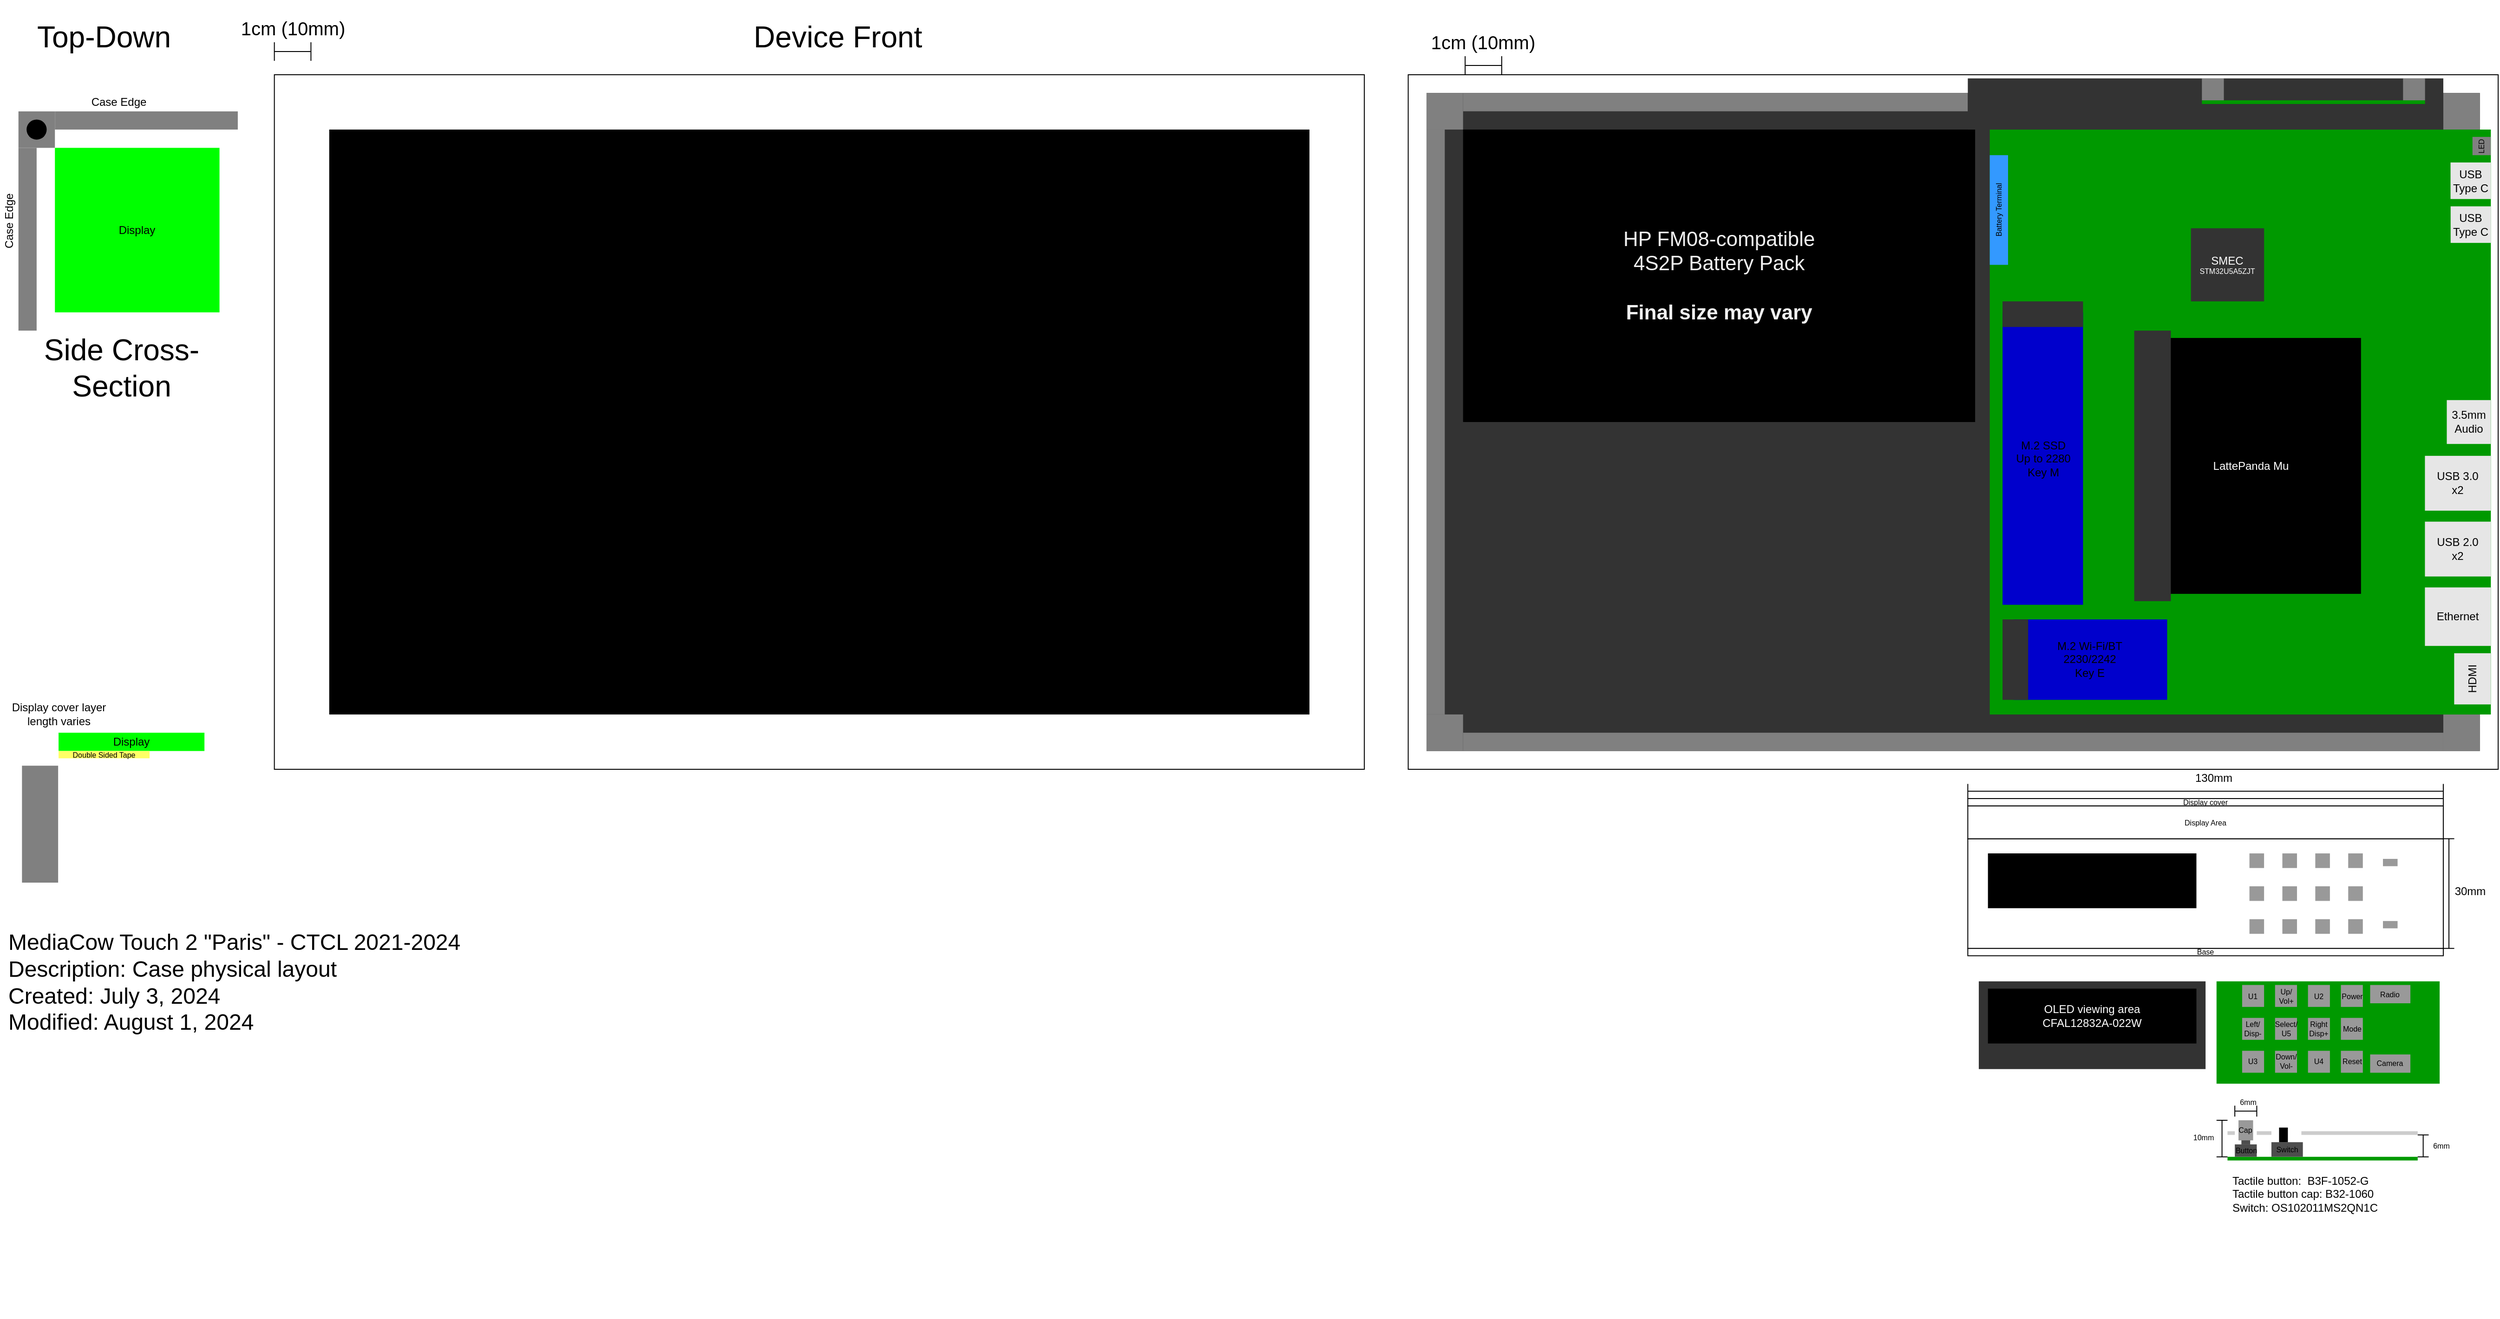 <mxfile version="24.7.5">
  <diagram id="sjDEf0ka3ngV4-eLp2Dp" name="Page-1">
    <mxGraphModel dx="1687" dy="991" grid="1" gridSize="3.937" guides="0" tooltips="1" connect="1" arrows="1" fold="1" page="1" pageScale="1" pageWidth="3300" pageHeight="2339" math="0" shadow="0">
      <root>
        <mxCell id="0" />
        <mxCell id="1" parent="0" />
        <mxCell id="CuJ1Jpse0kdDSebia7Pg-51" value="" style="rounded=0;whiteSpace=wrap;html=1;movable=1;resizable=1;rotatable=1;deletable=1;editable=1;locked=0;connectable=1;strokeColor=none;fillColor=#CCCCCC;" parent="1" vertex="1">
          <mxGeometry x="2488.19" y="1295.27" width="15.74" height="3.94" as="geometry" />
        </mxCell>
        <mxCell id="Ktaa94lfEQGM7eoMUssp-1" value="" style="rounded=0;whiteSpace=wrap;html=1;strokeColor=default;fillColor=#FFFFFF;movable=0;resizable=0;rotatable=0;deletable=0;editable=0;locked=1;connectable=0;" parent="1" vertex="1">
          <mxGeometry x="1574.8" y="157.487" width="1173.226" height="748.03" as="geometry" />
        </mxCell>
        <mxCell id="5Y6CiFaYAmU3wzSWvNBA-23" value="" style="rounded=0;whiteSpace=wrap;html=1;strokeColor=none;fillColor=#333333;movable=0;resizable=0;rotatable=0;deletable=0;editable=0;locked=1;connectable=0;" parent="1" vertex="1">
          <mxGeometry x="1594.48" y="177.16" width="1133.86" height="708.64" as="geometry" />
        </mxCell>
        <mxCell id="ZqZUOxo1uFlssc3ZESOp-2" value="Top-Down" style="text;html=1;align=center;verticalAlign=middle;whiteSpace=wrap;rounded=0;fontSize=32;" parent="1" vertex="1">
          <mxGeometry x="65.58" y="77.47" width="210" height="80" as="geometry" />
        </mxCell>
        <mxCell id="ZqZUOxo1uFlssc3ZESOp-4" value="" style="shape=crossbar;whiteSpace=wrap;html=1;rounded=1;" parent="1" vertex="1">
          <mxGeometry x="354.33" y="122.48" width="39.37" height="20" as="geometry" />
        </mxCell>
        <mxCell id="ZqZUOxo1uFlssc3ZESOp-5" value="&lt;div style=&quot;font-size: 20px;&quot;&gt;1cm (10mm)&lt;/div&gt;" style="text;html=1;align=center;verticalAlign=middle;whiteSpace=wrap;rounded=0;fontSize=20;" parent="1" vertex="1">
          <mxGeometry x="316.68" y="92.48" width="114.68" height="30" as="geometry" />
        </mxCell>
        <mxCell id="ZqZUOxo1uFlssc3ZESOp-8" value="" style="rounded=0;whiteSpace=wrap;html=1;strokeColor=none;fillColor=#808080;" parent="1" vertex="1">
          <mxGeometry x="78.74" y="196.85" width="39.37" height="39.37" as="geometry" />
        </mxCell>
        <mxCell id="ZqZUOxo1uFlssc3ZESOp-9" value="" style="rounded=0;whiteSpace=wrap;html=1;strokeColor=none;fillColor=#808080;" parent="1" vertex="1">
          <mxGeometry x="118.11" y="196.85" width="196.85" height="19.69" as="geometry" />
        </mxCell>
        <mxCell id="ZqZUOxo1uFlssc3ZESOp-10" value="" style="ellipse;whiteSpace=wrap;html=1;fillColor=#000000;strokeColor=none;" parent="1" vertex="1">
          <mxGeometry x="87.6" y="205.71" width="21.653" height="21.653" as="geometry" />
        </mxCell>
        <mxCell id="ZqZUOxo1uFlssc3ZESOp-11" value="" style="rounded=0;whiteSpace=wrap;html=1;strokeColor=none;fillColor=#808080;" parent="1" vertex="1">
          <mxGeometry x="78.74" y="236.22" width="19.69" height="196.84" as="geometry" />
        </mxCell>
        <mxCell id="ZqZUOxo1uFlssc3ZESOp-16" value="Case Edge" style="rounded=0;whiteSpace=wrap;html=1;fillColor=#FFFFFF;strokeColor=none;fontColor=#000000;" parent="1" vertex="1">
          <mxGeometry x="59.05" y="177.17" width="255.9" height="19.69" as="geometry" />
        </mxCell>
        <mxCell id="ZqZUOxo1uFlssc3ZESOp-17" value="Case Edge" style="rounded=0;whiteSpace=wrap;html=1;fillColor=#FFFFFF;strokeColor=none;horizontal=0;fontColor=#000000;" parent="1" vertex="1">
          <mxGeometry x="59.05" y="196.85" width="19.7" height="236.22" as="geometry" />
        </mxCell>
        <mxCell id="ZqZUOxo1uFlssc3ZESOp-18" value="Display" style="rounded=0;whiteSpace=wrap;html=1;fillColor=#00FF00;strokeColor=none;fontColor=#000000;" parent="1" vertex="1">
          <mxGeometry x="118.11" y="236.22" width="177.16" height="177.17" as="geometry" />
        </mxCell>
        <mxCell id="ZqZUOxo1uFlssc3ZESOp-22" value="Side Cross-Section" style="text;html=1;align=center;verticalAlign=middle;whiteSpace=wrap;rounded=0;fontSize=32;" parent="1" vertex="1">
          <mxGeometry x="85.27" y="433.07" width="210" height="80" as="geometry" />
        </mxCell>
        <mxCell id="ZqZUOxo1uFlssc3ZESOp-36" value="" style="rounded=0;whiteSpace=wrap;html=1;strokeColor=none;fillColor=#FFFFFF;" parent="1" vertex="1">
          <mxGeometry x="62.98" y="866.14" width="19.69" height="161.42" as="geometry" />
        </mxCell>
        <mxCell id="ZqZUOxo1uFlssc3ZESOp-41" value="Display cover layer&lt;br&gt;l&lt;span style=&quot;background-color: initial;&quot;&gt;ength varies&lt;/span&gt;" style="text;html=1;align=center;verticalAlign=middle;whiteSpace=wrap;rounded=0;" parent="1" vertex="1">
          <mxGeometry x="63.0" y="830.71" width="119.05" height="30" as="geometry" />
        </mxCell>
        <mxCell id="ZqZUOxo1uFlssc3ZESOp-57" value="" style="rounded=0;whiteSpace=wrap;html=1;strokeColor=default;fillColor=#FFFFFF;" parent="1" vertex="1">
          <mxGeometry x="354.33" y="157.47" width="1173.226" height="748.03" as="geometry" />
        </mxCell>
        <mxCell id="ZqZUOxo1uFlssc3ZESOp-59" value="" style="rounded=0;whiteSpace=wrap;html=1;fillColor=#000000;strokeColor=none;" parent="1" vertex="1">
          <mxGeometry x="413.385" y="216.535" width="1055.116" height="629.92" as="geometry" />
        </mxCell>
        <mxCell id="ZqZUOxo1uFlssc3ZESOp-60" value="Device Front" style="text;html=1;align=center;verticalAlign=middle;whiteSpace=wrap;rounded=0;fontSize=32;" parent="1" vertex="1">
          <mxGeometry x="855.625" y="77.475" width="210" height="80" as="geometry" />
        </mxCell>
        <mxCell id="ZqZUOxo1uFlssc3ZESOp-61" value="" style="rounded=0;whiteSpace=wrap;html=1;strokeColor=none;fillColor=#FFFFFF;" parent="1" vertex="1">
          <mxGeometry x="63" y="1027.54" width="216.53" height="7.9" as="geometry" />
        </mxCell>
        <mxCell id="ZqZUOxo1uFlssc3ZESOp-64" value="" style="rounded=0;whiteSpace=wrap;html=1;strokeColor=none;fillColor=#808080;" parent="1" vertex="1">
          <mxGeometry x="82.67" y="901.58" width="38.91" height="125.98" as="geometry" />
        </mxCell>
        <mxCell id="5Y6CiFaYAmU3wzSWvNBA-14" value="" style="rounded=0;whiteSpace=wrap;html=1;strokeColor=none;fillColor=#808080;" parent="1" vertex="1">
          <mxGeometry x="1594.475" y="177.155" width="39.37" height="39.37" as="geometry" />
        </mxCell>
        <mxCell id="5Y6CiFaYAmU3wzSWvNBA-15" value="" style="rounded=0;whiteSpace=wrap;html=1;strokeColor=none;fillColor=#808080;" parent="1" vertex="1">
          <mxGeometry x="2688.97" y="177.15" width="39.37" height="39.37" as="geometry" />
        </mxCell>
        <mxCell id="5Y6CiFaYAmU3wzSWvNBA-17" value="" style="rounded=0;whiteSpace=wrap;html=1;strokeColor=none;fillColor=#808080;" parent="1" vertex="1">
          <mxGeometry x="1594.48" y="846.43" width="39.37" height="39.37" as="geometry" />
        </mxCell>
        <mxCell id="5Y6CiFaYAmU3wzSWvNBA-20" value="" style="rounded=0;whiteSpace=wrap;html=1;strokeColor=none;fillColor=#808080;" parent="1" vertex="1">
          <mxGeometry x="2688.977" y="846.437" width="39.37" height="39.37" as="geometry" />
        </mxCell>
        <mxCell id="5Y6CiFaYAmU3wzSWvNBA-24" value="" style="rounded=0;whiteSpace=wrap;html=1;fillColor=#009900;strokeColor=none;fontColor=#000000;fontSize=32;movable=0;resizable=0;rotatable=0;deletable=0;editable=0;locked=1;connectable=0;" parent="1" vertex="1">
          <mxGeometry x="2200.78" y="216.54" width="539.37" height="629.92" as="geometry" />
        </mxCell>
        <mxCell id="5Y6CiFaYAmU3wzSWvNBA-26" value="" style="rounded=0;whiteSpace=wrap;html=1;strokeColor=none;fillColor=#808080;" parent="1" vertex="1">
          <mxGeometry x="1633.86" y="177.16" width="543.3" height="19.69" as="geometry" />
        </mxCell>
        <mxCell id="5Y6CiFaYAmU3wzSWvNBA-27" value="" style="rounded=0;whiteSpace=wrap;html=1;strokeColor=none;fillColor=#808080;" parent="1" vertex="1">
          <mxGeometry x="1633.857" y="866.107" width="1055.12" height="19.69" as="geometry" />
        </mxCell>
        <mxCell id="5Y6CiFaYAmU3wzSWvNBA-28" value="" style="rounded=0;whiteSpace=wrap;html=1;strokeColor=none;fillColor=#808080;" parent="1" vertex="1">
          <mxGeometry x="1594.48" y="216.52" width="19.68" height="629.93" as="geometry" />
        </mxCell>
        <mxCell id="5Y6CiFaYAmU3wzSWvNBA-32" value="USB 3.0&lt;div&gt;x2&lt;/div&gt;" style="rounded=0;whiteSpace=wrap;html=1;strokeColor=none;fillColor=#E6E6E6;" parent="1" vertex="1">
          <mxGeometry x="2669.19" y="567.91" width="70.866" height="59.055" as="geometry" />
        </mxCell>
        <mxCell id="5Y6CiFaYAmU3wzSWvNBA-37" value="USB &lt;br&gt;Type C" style="rounded=0;whiteSpace=wrap;html=1;strokeColor=none;fillColor=#E6E6E6;" parent="1" vertex="1">
          <mxGeometry x="2696.844" y="299.214" width="43.307" height="39.37" as="geometry" />
        </mxCell>
        <mxCell id="5Y6CiFaYAmU3wzSWvNBA-42" value="M.2 SSD&lt;div&gt;Up to 2280&lt;br&gt;Key M&lt;/div&gt;" style="rounded=0;whiteSpace=wrap;html=1;strokeColor=none;fillColor=#0000CC;" parent="1" vertex="1">
          <mxGeometry x="2214.56" y="413.38" width="86.614" height="314.96" as="geometry" />
        </mxCell>
        <mxCell id="5Y6CiFaYAmU3wzSWvNBA-35" value="LattePanda Mu" style="rounded=0;whiteSpace=wrap;html=1;strokeColor=none;fillColor=#000000;fontColor=#FFFFFF;" parent="1" vertex="1">
          <mxGeometry x="2364.16" y="440.96" width="236.22" height="275.59" as="geometry" />
        </mxCell>
        <mxCell id="5Y6CiFaYAmU3wzSWvNBA-36" value="" style="rounded=0;whiteSpace=wrap;html=1;align=center;verticalAlign=middle;fontFamily=Helvetica;fontSize=12;fontColor=default;fillColor=#333333;strokeColor=none;" parent="1" vertex="1">
          <mxGeometry x="2356.29" y="433.065" width="39.37" height="291.338" as="geometry" />
        </mxCell>
        <mxCell id="5Y6CiFaYAmU3wzSWvNBA-46" value="" style="rounded=0;whiteSpace=wrap;html=1;align=center;verticalAlign=middle;fontFamily=Helvetica;fontSize=12;fontColor=default;fillColor=#333333;strokeColor=none;" parent="1" vertex="1">
          <mxGeometry x="2214.556" y="401.57" width="86.614" height="27.559" as="geometry" />
        </mxCell>
        <mxCell id="5Y6CiFaYAmU3wzSWvNBA-47" value="Battery Terminal" style="rounded=0;whiteSpace=wrap;html=1;fillColor=#3399FF;strokeColor=none;fontColor=#000000;fontSize=8;horizontal=0;" parent="1" vertex="1">
          <mxGeometry x="2200.78" y="244.11" width="19.69" height="118.11" as="geometry" />
        </mxCell>
        <mxCell id="5Y6CiFaYAmU3wzSWvNBA-69" value="M.2 Wi-Fi/BT&lt;div&gt;2230/2242&lt;/div&gt;&lt;div&gt;Key E&lt;/div&gt;" style="rounded=0;whiteSpace=wrap;html=1;strokeColor=none;fillColor=#0000CC;" parent="1" vertex="1">
          <mxGeometry x="2226.369" y="744.097" width="165.354" height="86.614" as="geometry" />
        </mxCell>
        <mxCell id="5Y6CiFaYAmU3wzSWvNBA-68" value="" style="rounded=0;whiteSpace=wrap;html=1;align=center;verticalAlign=middle;fontFamily=Helvetica;fontSize=12;fontColor=default;fillColor=#333333;strokeColor=none;" parent="1" vertex="1">
          <mxGeometry x="2214.555" y="744.097" width="27.559" height="86.614" as="geometry" />
        </mxCell>
        <mxCell id="5Y6CiFaYAmU3wzSWvNBA-76" value="USB 2.0&lt;div&gt;x2&lt;/div&gt;" style="rounded=0;whiteSpace=wrap;html=1;strokeColor=none;fillColor=#E6E6E6;" parent="1" vertex="1">
          <mxGeometry x="2669.194" y="638.784" width="70.866" height="59.055" as="geometry" />
        </mxCell>
        <mxCell id="pe4Gr2BjXZW_dXRISGPZ-1" value="HDMI" style="rounded=0;whiteSpace=wrap;html=1;strokeColor=none;fillColor=#E6E6E6;horizontal=0;" parent="1" vertex="1">
          <mxGeometry x="2700.68" y="780.51" width="39.29" height="55.12" as="geometry" />
        </mxCell>
        <mxCell id="pe4Gr2BjXZW_dXRISGPZ-2" value="Ethernet" style="rounded=0;whiteSpace=wrap;html=1;strokeColor=none;fillColor=#E6E6E6;" parent="1" vertex="1">
          <mxGeometry x="2669.181" y="709.633" width="70.866" height="62.992" as="geometry" />
        </mxCell>
        <mxCell id="pe4Gr2BjXZW_dXRISGPZ-3" value="" style="shape=crossbar;whiteSpace=wrap;html=1;rounded=1;" parent="1" vertex="1">
          <mxGeometry x="1636.077" y="137.477" width="39.37" height="20" as="geometry" />
        </mxCell>
        <mxCell id="pe4Gr2BjXZW_dXRISGPZ-4" value="&lt;div style=&quot;font-size: 20px;&quot;&gt;1cm (10mm)&lt;/div&gt;" style="text;html=1;align=center;verticalAlign=middle;whiteSpace=wrap;rounded=0;fontSize=20;" parent="1" vertex="1">
          <mxGeometry x="1598.427" y="107.477" width="114.68" height="30" as="geometry" />
        </mxCell>
        <mxCell id="7prb03X9llE7ADNdywQI-1" value="MediaCow Touch 2 &quot;Paris&quot; - CTCL 2021-2024&lt;br style=&quot;font-size: 24px;&quot;&gt;Description: Case physical layout&lt;br style=&quot;font-size: 24px;&quot;&gt;&lt;div style=&quot;font-size: 24px;&quot;&gt;Created: July 3, 2024&lt;/div&gt;&lt;div style=&quot;font-size: 24px;&quot;&gt;Modified: August 1, 2024&lt;/div&gt;" style="text;html=1;align=left;verticalAlign=top;whiteSpace=wrap;rounded=0;fontSize=24;" parent="1" vertex="1">
          <mxGeometry x="66.35" y="1070.86" width="563.57" height="133.86" as="geometry" />
        </mxCell>
        <mxCell id="7w7LLnlyoQXhub0B3FJ9-1" value="USB &lt;br&gt;Type C" style="rounded=0;whiteSpace=wrap;html=1;strokeColor=none;fillColor=#E6E6E6;" parent="1" vertex="1">
          <mxGeometry x="2696.751" y="251.971" width="43.307" height="39.37" as="geometry" />
        </mxCell>
        <mxCell id="7w7LLnlyoQXhub0B3FJ9-3" value="3.5mm&lt;div&gt;Audio&lt;/div&gt;" style="rounded=0;whiteSpace=wrap;html=1;strokeColor=none;fillColor=#E6E6E6;" parent="1" vertex="1">
          <mxGeometry x="2692.727" y="507.876" width="47.244" height="47.244" as="geometry" />
        </mxCell>
        <mxCell id="7w7LLnlyoQXhub0B3FJ9-47" value="LED" style="rounded=0;whiteSpace=wrap;html=1;strokeColor=none;fillColor=#808080;fontSize=8;horizontal=0;" parent="1" vertex="1">
          <mxGeometry x="2720.37" y="224.41" width="19.69" height="19.7" as="geometry" />
        </mxCell>
        <mxCell id="7w7LLnlyoQXhub0B3FJ9-48" value="&lt;span style=&quot;color: rgb(240, 240, 240); font-size: 22px;&quot;&gt;HP FM08-compatible&lt;br&gt;4S2P Battery Pack&lt;br&gt;&lt;br&gt;&lt;b&gt;&lt;font style=&quot;font-size: 22px;&quot;&gt;Final size may vary&lt;/font&gt;&lt;/b&gt;&lt;/span&gt;" style="rounded=0;whiteSpace=wrap;html=1;fillColor=#000000;strokeColor=none;fontColor=#FFFFFF;" parent="1" vertex="1">
          <mxGeometry x="1633.85" y="216.54" width="551.18" height="314.95" as="geometry" />
        </mxCell>
        <mxCell id="7w7LLnlyoQXhub0B3FJ9-49" value="Display" style="rounded=0;whiteSpace=wrap;html=1;strokeColor=none;fillColor=#00FF00;fontColor=#000000;" parent="1" vertex="1">
          <mxGeometry x="121.582" y="866.112" width="157.48" height="19.69" as="geometry" />
        </mxCell>
        <mxCell id="7w7LLnlyoQXhub0B3FJ9-54" value="" style="rounded=0;whiteSpace=wrap;html=1;strokeColor=none;fillColor=#333333;movable=1;resizable=1;rotatable=1;deletable=1;editable=1;locked=0;connectable=1;" parent="1" vertex="1">
          <mxGeometry x="2177.16" y="161.42" width="511.81" height="55.12" as="geometry" />
        </mxCell>
        <mxCell id="7w7LLnlyoQXhub0B3FJ9-50" value="" style="rounded=0;whiteSpace=wrap;html=1;strokeColor=none;fillColor=#FFFFFF;" parent="1" vertex="1">
          <mxGeometry x="1334.647" y="1460.627" width="39.37" height="35.44" as="geometry" />
        </mxCell>
        <mxCell id="7w7LLnlyoQXhub0B3FJ9-51" value="" style="rounded=0;whiteSpace=wrap;html=1;strokeColor=none;fillColor=#FFFFFF;" parent="1" vertex="1">
          <mxGeometry x="121.582" y="893.672" width="157.48" height="7.874" as="geometry" />
        </mxCell>
        <mxCell id="7w7LLnlyoQXhub0B3FJ9-52" value="Double Sided Tape" style="rounded=0;whiteSpace=wrap;html=1;strokeColor=none;fillColor=#FFFF66;fontSize=8;" parent="1" vertex="1">
          <mxGeometry x="121.587" y="885.797" width="98.42" height="7.87" as="geometry" />
        </mxCell>
        <mxCell id="1qMu2PqfKc_ijtSuWgU4-1" value="" style="rounded=0;whiteSpace=wrap;html=1;movable=1;resizable=1;rotatable=1;deletable=1;editable=1;locked=0;connectable=1;" parent="1" vertex="1">
          <mxGeometry x="2177.16" y="980.31" width="511.81" height="118.11" as="geometry" />
        </mxCell>
        <mxCell id="1qMu2PqfKc_ijtSuWgU4-3" value="Base" style="rounded=0;whiteSpace=wrap;html=1;fontSize=8;movable=1;resizable=1;rotatable=1;deletable=1;editable=1;locked=0;connectable=1;" parent="1" vertex="1">
          <mxGeometry x="2177.16" y="1098.42" width="511.81" height="7.88" as="geometry" />
        </mxCell>
        <mxCell id="1qMu2PqfKc_ijtSuWgU4-6" value="Display Area" style="rounded=0;whiteSpace=wrap;html=1;fontSize=8;movable=1;resizable=1;rotatable=1;deletable=1;editable=1;locked=0;connectable=1;" parent="1" vertex="1">
          <mxGeometry x="2177.16" y="944.88" width="511.81" height="35.43" as="geometry" />
        </mxCell>
        <mxCell id="1qMu2PqfKc_ijtSuWgU4-7" value="Display cover" style="rounded=0;whiteSpace=wrap;html=1;fontSize=8;movable=1;resizable=1;rotatable=1;deletable=1;editable=1;locked=0;connectable=1;" parent="1" vertex="1">
          <mxGeometry x="2177.16" y="937.01" width="511.81" height="7.88" as="geometry" />
        </mxCell>
        <mxCell id="1qMu2PqfKc_ijtSuWgU4-8" value="" style="shape=crossbar;whiteSpace=wrap;html=1;rounded=1;direction=south;movable=1;resizable=1;rotatable=1;deletable=1;editable=1;locked=0;connectable=1;" parent="1" vertex="1">
          <mxGeometry x="2689.28" y="980.31" width="11.5" height="118.11" as="geometry" />
        </mxCell>
        <mxCell id="1qMu2PqfKc_ijtSuWgU4-11" value="30mm" style="text;html=1;align=center;verticalAlign=middle;whiteSpace=wrap;rounded=0;movable=1;resizable=1;rotatable=1;deletable=1;editable=1;locked=0;connectable=1;" parent="1" vertex="1">
          <mxGeometry x="2695.82" y="1027.56" width="44.25" height="18.46" as="geometry" />
        </mxCell>
        <mxCell id="1qMu2PqfKc_ijtSuWgU4-17" value="" style="rounded=0;whiteSpace=wrap;html=1;strokeColor=none;fillColor=#FFFFFF;" parent="1" vertex="1">
          <mxGeometry x="82.677" y="866.107" width="39.37" height="35.44" as="geometry" />
        </mxCell>
        <mxCell id="7w7LLnlyoQXhub0B3FJ9-8" value="" style="rounded=0;whiteSpace=wrap;html=1;fillColor=#009900;strokeColor=none;fontColor=#000000;fontSize=32;movable=1;resizable=1;rotatable=1;deletable=1;editable=1;locked=0;connectable=1;" parent="1" vertex="1">
          <mxGeometry x="2429.13" y="185.04" width="240.16" height="3.95" as="geometry" />
        </mxCell>
        <mxCell id="CuJ1Jpse0kdDSebia7Pg-4" value="" style="rounded=0;whiteSpace=wrap;html=1;movable=1;resizable=1;rotatable=1;deletable=1;editable=1;locked=0;connectable=1;strokeColor=none;fillColor=#009900;" parent="1" vertex="1">
          <mxGeometry x="2444.88" y="1133.86" width="240.16" height="110.23" as="geometry" />
        </mxCell>
        <mxCell id="CuJ1Jpse0kdDSebia7Pg-5" value="OLED Module Size&lt;br style=&quot;font-size: 12px;&quot;&gt;CFAL12832A-022W" style="rounded=0;whiteSpace=wrap;html=1;fillColor=#333333;fontColor=#FFFFFF;strokeColor=none;fontSize=12;" parent="1" vertex="1">
          <mxGeometry x="2188.977" y="1133.858" width="244.094" height="94.488" as="geometry" />
        </mxCell>
        <mxCell id="CuJ1Jpse0kdDSebia7Pg-9" value="Up/&lt;div style=&quot;font-size: 8px;&quot;&gt;Vol+&lt;/div&gt;" style="rounded=0;whiteSpace=wrap;html=1;strokeColor=none;fillColor=#999999;fontSize=8;" parent="1" vertex="1">
          <mxGeometry x="2507.87" y="1137.77" width="23.622" height="23.622" as="geometry" />
        </mxCell>
        <mxCell id="CuJ1Jpse0kdDSebia7Pg-10" value="Select/&lt;br&gt;U5" style="rounded=0;whiteSpace=wrap;html=1;strokeColor=none;fillColor=#999999;fontSize=8;" parent="1" vertex="1">
          <mxGeometry x="2507.867" y="1173.227" width="23.622" height="23.622" as="geometry" />
        </mxCell>
        <mxCell id="CuJ1Jpse0kdDSebia7Pg-11" value="Down/&lt;br style=&quot;font-size: 8px;&quot;&gt;Vol-" style="rounded=0;whiteSpace=wrap;html=1;strokeColor=none;fillColor=#999999;fontSize=8;" parent="1" vertex="1">
          <mxGeometry x="2507.87" y="1208.66" width="23.62" height="23.63" as="geometry" />
        </mxCell>
        <mxCell id="CuJ1Jpse0kdDSebia7Pg-13" value="Left/&lt;div style=&quot;font-size: 8px;&quot;&gt;Disp-&lt;/div&gt;" style="rounded=0;whiteSpace=wrap;html=1;strokeColor=none;fillColor=#999999;fontSize=8;" parent="1" vertex="1">
          <mxGeometry x="2472.437" y="1173.229" width="23.622" height="23.622" as="geometry" />
        </mxCell>
        <mxCell id="CuJ1Jpse0kdDSebia7Pg-14" value="Right&lt;div style=&quot;font-size: 8px;&quot;&gt;Disp+&lt;/div&gt;" style="rounded=0;whiteSpace=wrap;html=1;strokeColor=none;fillColor=#999999;fontSize=8;" parent="1" vertex="1">
          <mxGeometry x="2543.303" y="1173.224" width="23.622" height="23.622" as="geometry" />
        </mxCell>
        <mxCell id="CuJ1Jpse0kdDSebia7Pg-16" value="Mode" style="rounded=0;whiteSpace=wrap;html=1;strokeColor=none;fillColor=#999999;fontSize=8;" parent="1" vertex="1">
          <mxGeometry x="2578.737" y="1173.227" width="23.622" height="23.622" as="geometry" />
        </mxCell>
        <mxCell id="CuJ1Jpse0kdDSebia7Pg-33" value="&lt;font style=&quot;font-size: 12px;&quot;&gt;SMEC&lt;/font&gt;&lt;br style=&quot;font-size: 8px;&quot;&gt;STM32U5A5ZJT" style="rounded=0;whiteSpace=wrap;html=1;strokeColor=none;fillColor=#333333;gradientColor=none;fontColor=#FFFFFF;fontSize=8;" parent="1" vertex="1">
          <mxGeometry x="2417.33" y="322.83" width="78.74" height="78.74" as="geometry" />
        </mxCell>
        <mxCell id="CuJ1Jpse0kdDSebia7Pg-42" value="Power" style="rounded=0;whiteSpace=wrap;html=1;strokeColor=none;fillColor=#999999;fontSize=8;" parent="1" vertex="1">
          <mxGeometry x="2578.73" y="1137.781" width="23.622" height="23.622" as="geometry" />
        </mxCell>
        <mxCell id="CuJ1Jpse0kdDSebia7Pg-43" value="Reset" style="rounded=0;whiteSpace=wrap;html=1;strokeColor=none;fillColor=#999999;fontSize=8;" parent="1" vertex="1">
          <mxGeometry x="2578.737" y="1208.658" width="23.622" height="23.622" as="geometry" />
        </mxCell>
        <mxCell id="CuJ1Jpse0kdDSebia7Pg-46" value="" style="rounded=0;whiteSpace=wrap;html=1;movable=1;resizable=1;rotatable=1;deletable=1;editable=1;locked=0;connectable=1;strokeColor=none;fillColor=#009900;" parent="1" vertex="1">
          <mxGeometry x="2456.688" y="1322.83" width="204.72" height="3.94" as="geometry" />
        </mxCell>
        <mxCell id="CuJ1Jpse0kdDSebia7Pg-47" value="Button" style="rounded=0;whiteSpace=wrap;html=1;strokeColor=none;fillColor=#4D4D4D;fontSize=8;" parent="1" vertex="1">
          <mxGeometry x="2464.564" y="1309.445" width="23.622" height="13.386" as="geometry" />
        </mxCell>
        <mxCell id="CuJ1Jpse0kdDSebia7Pg-48" value="Tactile button:&amp;nbsp;&amp;nbsp;B3F-1052-G&lt;br&gt;Tactile button cap:&amp;nbsp;B32-1060&lt;br&gt;Switch:&amp;nbsp;OS102011MS2QN1C" style="text;html=1;align=left;verticalAlign=top;whiteSpace=wrap;rounded=0;" parent="1" vertex="1">
          <mxGeometry x="2460.47" y="1334.64" width="170.23" height="39.37" as="geometry" />
        </mxCell>
        <mxCell id="CuJ1Jpse0kdDSebia7Pg-49" value="" style="rounded=0;whiteSpace=wrap;html=1;strokeColor=none;fillColor=#4D4D4D;fontSize=8;" parent="1" vertex="1">
          <mxGeometry x="2471.651" y="1294.092" width="9.449" height="15.354" as="geometry" />
        </mxCell>
        <mxCell id="CuJ1Jpse0kdDSebia7Pg-50" value="Cap" style="rounded=0;whiteSpace=wrap;html=1;strokeColor=none;fillColor=#999999;fontSize=8;" parent="1" vertex="1">
          <mxGeometry x="2468.498" y="1283.462" width="15.748" height="21.653" as="geometry" />
        </mxCell>
        <mxCell id="CuJ1Jpse0kdDSebia7Pg-52" value="" style="rounded=0;whiteSpace=wrap;html=1;movable=1;resizable=1;rotatable=1;deletable=1;editable=1;locked=0;connectable=1;strokeColor=none;fillColor=#CCCCCC;" parent="1" vertex="1">
          <mxGeometry x="2456.69" y="1295.273" width="7.88" height="3.94" as="geometry" />
        </mxCell>
        <mxCell id="CuJ1Jpse0kdDSebia7Pg-58" value="" style="shape=crossbar;whiteSpace=wrap;html=1;rounded=1;" parent="1" vertex="1">
          <mxGeometry x="2464.56" y="1267.71" width="23.63" height="11.81" as="geometry" />
        </mxCell>
        <mxCell id="CuJ1Jpse0kdDSebia7Pg-59" value="6mm" style="text;html=1;align=center;verticalAlign=middle;whiteSpace=wrap;rounded=0;fontSize=8;" parent="1" vertex="1">
          <mxGeometry x="2464.56" y="1259.84" width="27.56" height="7.87" as="geometry" />
        </mxCell>
        <mxCell id="CuJ1Jpse0kdDSebia7Pg-62" value="" style="shape=crossbar;whiteSpace=wrap;html=1;rounded=1;direction=south;" parent="1" vertex="1">
          <mxGeometry x="2661.41" y="1299.21" width="11.81" height="23.62" as="geometry" />
        </mxCell>
        <mxCell id="CuJ1Jpse0kdDSebia7Pg-63" value="10mm" style="text;html=1;align=center;verticalAlign=middle;whiteSpace=wrap;rounded=0;fontSize=8;" parent="1" vertex="1">
          <mxGeometry x="2417.317" y="1297.837" width="27.56" height="7.87" as="geometry" />
        </mxCell>
        <mxCell id="CuJ1Jpse0kdDSebia7Pg-64" value="Switch" style="rounded=0;whiteSpace=wrap;html=1;strokeColor=none;fillColor=#4D4D4D;fontSize=8;" parent="1" vertex="1">
          <mxGeometry x="2503.94" y="1307.09" width="33.858" height="15.74" as="geometry" />
        </mxCell>
        <mxCell id="CuJ1Jpse0kdDSebia7Pg-69" value="" style="rounded=0;whiteSpace=wrap;html=1;strokeColor=none;fillColor=#000000;fontSize=8;" parent="1" vertex="1">
          <mxGeometry x="2512.2" y="1291.34" width="9.45" height="15.75" as="geometry" />
        </mxCell>
        <mxCell id="CuJ1Jpse0kdDSebia7Pg-71" value="" style="rounded=0;whiteSpace=wrap;html=1;movable=1;resizable=1;rotatable=1;deletable=1;editable=1;locked=0;connectable=1;strokeColor=none;fillColor=#CCCCCC;" parent="1" vertex="1">
          <mxGeometry x="2536.22" y="1295.28" width="125.2" height="3.94" as="geometry" />
        </mxCell>
        <mxCell id="CuJ1Jpse0kdDSebia7Pg-74" value="" style="shape=crossbar;whiteSpace=wrap;html=1;rounded=1;direction=south;" parent="1" vertex="1">
          <mxGeometry x="2444.88" y="1283.46" width="11.81" height="39.36" as="geometry" />
        </mxCell>
        <mxCell id="CuJ1Jpse0kdDSebia7Pg-75" value="6mm" style="text;html=1;align=center;verticalAlign=middle;whiteSpace=wrap;rounded=0;fontSize=8;" parent="1" vertex="1">
          <mxGeometry x="2673.224" y="1307.084" width="27.56" height="7.87" as="geometry" />
        </mxCell>
        <mxCell id="CuJ1Jpse0kdDSebia7Pg-80" value="" style="shape=crossbar;whiteSpace=wrap;html=1;rounded=1;movable=1;resizable=1;rotatable=1;deletable=1;editable=1;locked=0;connectable=1;" parent="1" vertex="1">
          <mxGeometry x="2177.16" y="921.26" width="511.81" height="15.75" as="geometry" />
        </mxCell>
        <mxCell id="CuJ1Jpse0kdDSebia7Pg-81" value="130mm" style="text;html=1;align=center;verticalAlign=middle;whiteSpace=wrap;rounded=0;" parent="1" vertex="1">
          <mxGeometry x="2420.307" y="905.497" width="44.25" height="18.46" as="geometry" />
        </mxCell>
        <mxCell id="CuJ1Jpse0kdDSebia7Pg-86" value="" style="rounded=0;whiteSpace=wrap;html=1;strokeColor=none;fillColor=#999999;fontSize=8;movable=1;resizable=1;rotatable=1;deletable=1;editable=1;locked=0;connectable=1;" parent="1" vertex="1">
          <mxGeometry x="2480.305" y="1031.5" width="15.75" height="15.74" as="geometry" />
        </mxCell>
        <mxCell id="CuJ1Jpse0kdDSebia7Pg-95" value="" style="rounded=0;whiteSpace=wrap;html=1;fillColor=#999999;strokeColor=none;fontSize=8;movable=1;resizable=1;rotatable=1;deletable=1;editable=1;locked=0;connectable=1;" parent="1" vertex="1">
          <mxGeometry x="2624.012" y="1001.966" width="15.748" height="7.874" as="geometry" />
        </mxCell>
        <mxCell id="CuJ1Jpse0kdDSebia7Pg-98" value="U2" style="rounded=0;whiteSpace=wrap;html=1;strokeColor=none;fillColor=#999999;fontSize=8;" parent="1" vertex="1">
          <mxGeometry x="2543.297" y="1137.777" width="23.622" height="23.622" as="geometry" />
        </mxCell>
        <mxCell id="CuJ1Jpse0kdDSebia7Pg-99" value="U4" style="rounded=0;whiteSpace=wrap;html=1;strokeColor=none;fillColor=#999999;fontSize=8;" parent="1" vertex="1">
          <mxGeometry x="2543.304" y="1208.664" width="23.622" height="23.622" as="geometry" />
        </mxCell>
        <mxCell id="CuJ1Jpse0kdDSebia7Pg-100" value="U1" style="rounded=0;whiteSpace=wrap;html=1;strokeColor=none;fillColor=#999999;fontSize=8;" parent="1" vertex="1">
          <mxGeometry x="2472.441" y="1137.773" width="23.622" height="23.622" as="geometry" />
        </mxCell>
        <mxCell id="CuJ1Jpse0kdDSebia7Pg-101" value="U3" style="rounded=0;whiteSpace=wrap;html=1;strokeColor=none;fillColor=#999999;fontSize=8;" parent="1" vertex="1">
          <mxGeometry x="2472.438" y="1208.655" width="23.622" height="23.622" as="geometry" />
        </mxCell>
        <mxCell id="CuJ1Jpse0kdDSebia7Pg-103" value="" style="rounded=0;whiteSpace=wrap;html=1;strokeColor=none;fillColor=#999999;fontSize=8;movable=1;resizable=1;rotatable=1;deletable=1;editable=1;locked=0;connectable=1;" parent="1" vertex="1">
          <mxGeometry x="2480.304" y="996.074" width="15.74" height="15.74" as="geometry" />
        </mxCell>
        <mxCell id="CuJ1Jpse0kdDSebia7Pg-105" value="" style="rounded=0;whiteSpace=wrap;html=1;strokeColor=none;fillColor=#999999;fontSize=8;movable=1;resizable=1;rotatable=1;deletable=1;editable=1;locked=0;connectable=1;" parent="1" vertex="1">
          <mxGeometry x="2480.311" y="1066.941" width="15.74" height="15.74" as="geometry" />
        </mxCell>
        <mxCell id="IoaBvaX86zwPO1UUPvOr-9" value="Camera" style="rounded=0;whiteSpace=wrap;html=1;fillColor=#999999;strokeColor=none;fontSize=8;" parent="1" vertex="1">
          <mxGeometry x="2610.237" y="1212.597" width="43.307" height="19.685" as="geometry" />
        </mxCell>
        <mxCell id="IoaBvaX86zwPO1UUPvOr-10" value="Radio" style="rounded=0;whiteSpace=wrap;html=1;fillColor=#999999;strokeColor=none;fontSize=8;" parent="1" vertex="1">
          <mxGeometry x="2610.234" y="1137.794" width="43.307" height="19.685" as="geometry" />
        </mxCell>
        <mxCell id="egefdFdtwuqUqVgfyg_q-7" value="" style="rounded=0;whiteSpace=wrap;html=1;strokeColor=none;fillColor=#999999;fontSize=8;movable=1;resizable=1;rotatable=1;deletable=1;editable=1;locked=0;connectable=1;" vertex="1" parent="1">
          <mxGeometry x="2515.738" y="1066.938" width="15.74" height="15.74" as="geometry" />
        </mxCell>
        <mxCell id="egefdFdtwuqUqVgfyg_q-10" value="" style="rounded=0;whiteSpace=wrap;html=1;strokeColor=none;fillColor=#999999;fontSize=8;movable=1;resizable=1;rotatable=1;deletable=1;editable=1;locked=0;connectable=1;" vertex="1" parent="1">
          <mxGeometry x="2551.175" y="1066.935" width="15.74" height="15.74" as="geometry" />
        </mxCell>
        <mxCell id="egefdFdtwuqUqVgfyg_q-11" value="" style="rounded=0;whiteSpace=wrap;html=1;strokeColor=none;fillColor=#999999;fontSize=8;movable=1;resizable=1;rotatable=1;deletable=1;editable=1;locked=0;connectable=1;" vertex="1" parent="1">
          <mxGeometry x="2586.612" y="1066.932" width="15.74" height="15.74" as="geometry" />
        </mxCell>
        <mxCell id="egefdFdtwuqUqVgfyg_q-12" value="" style="rounded=0;whiteSpace=wrap;html=1;strokeColor=none;fillColor=#999999;fontSize=8;movable=1;resizable=1;rotatable=1;deletable=1;editable=1;locked=0;connectable=1;" vertex="1" parent="1">
          <mxGeometry x="2515.745" y="1031.505" width="15.74" height="15.74" as="geometry" />
        </mxCell>
        <mxCell id="egefdFdtwuqUqVgfyg_q-13" value="" style="rounded=0;whiteSpace=wrap;html=1;strokeColor=none;fillColor=#999999;fontSize=8;movable=1;resizable=1;rotatable=1;deletable=1;editable=1;locked=0;connectable=1;" vertex="1" parent="1">
          <mxGeometry x="2551.182" y="1031.502" width="15.74" height="15.74" as="geometry" />
        </mxCell>
        <mxCell id="egefdFdtwuqUqVgfyg_q-14" value="" style="rounded=0;whiteSpace=wrap;html=1;strokeColor=none;fillColor=#999999;fontSize=8;movable=1;resizable=1;rotatable=1;deletable=1;editable=1;locked=0;connectable=1;" vertex="1" parent="1">
          <mxGeometry x="2586.619" y="1031.499" width="15.74" height="15.74" as="geometry" />
        </mxCell>
        <mxCell id="egefdFdtwuqUqVgfyg_q-15" value="" style="rounded=0;whiteSpace=wrap;html=1;strokeColor=none;fillColor=#999999;fontSize=8;movable=1;resizable=1;rotatable=1;deletable=1;editable=1;locked=0;connectable=1;" vertex="1" parent="1">
          <mxGeometry x="2515.742" y="996.072" width="15.74" height="15.74" as="geometry" />
        </mxCell>
        <mxCell id="egefdFdtwuqUqVgfyg_q-16" value="" style="rounded=0;whiteSpace=wrap;html=1;strokeColor=none;fillColor=#999999;fontSize=8;movable=1;resizable=1;rotatable=1;deletable=1;editable=1;locked=0;connectable=1;" vertex="1" parent="1">
          <mxGeometry x="2551.179" y="996.069" width="15.74" height="15.74" as="geometry" />
        </mxCell>
        <mxCell id="egefdFdtwuqUqVgfyg_q-17" value="" style="rounded=0;whiteSpace=wrap;html=1;strokeColor=none;fillColor=#999999;fontSize=8;movable=1;resizable=1;rotatable=1;deletable=1;editable=1;locked=0;connectable=1;" vertex="1" parent="1">
          <mxGeometry x="2586.616" y="996.066" width="15.74" height="15.74" as="geometry" />
        </mxCell>
        <mxCell id="1qMu2PqfKc_ijtSuWgU4-12" value="OLED viewing area&lt;br&gt;CFAL12832A-022W" style="rounded=0;whiteSpace=wrap;html=1;fillColor=#000000;fontColor=#FFFFFF;strokeColor=none;" parent="1" vertex="1">
          <mxGeometry x="2198.816" y="1141.73" width="224.409" height="59.055" as="geometry" />
        </mxCell>
        <mxCell id="egefdFdtwuqUqVgfyg_q-27" value="" style="rounded=0;whiteSpace=wrap;html=1;fillColor=#000000;fontColor=#FFFFFF;strokeColor=none;movable=1;resizable=1;rotatable=1;deletable=1;editable=1;locked=0;connectable=1;" vertex="1" parent="1">
          <mxGeometry x="2198.816" y="996.057" width="224.409" height="59.055" as="geometry" />
        </mxCell>
        <mxCell id="egefdFdtwuqUqVgfyg_q-31" value="" style="rounded=0;whiteSpace=wrap;html=1;fillColor=#999999;strokeColor=none;fontSize=8;movable=1;resizable=1;rotatable=1;deletable=1;editable=1;locked=0;connectable=1;" vertex="1" parent="1">
          <mxGeometry x="2624.012" y="1068.895" width="15.748" height="7.874" as="geometry" />
        </mxCell>
        <mxCell id="egefdFdtwuqUqVgfyg_q-33" value="" style="rounded=0;whiteSpace=wrap;html=1;strokeColor=none;fillColor=#808080;" vertex="1" parent="1">
          <mxGeometry x="2429.13" y="161.42" width="23.62" height="23.62" as="geometry" />
        </mxCell>
        <mxCell id="egefdFdtwuqUqVgfyg_q-34" value="" style="rounded=0;whiteSpace=wrap;html=1;strokeColor=none;fillColor=#808080;" vertex="1" parent="1">
          <mxGeometry x="2645.67" y="161.42" width="23.62" height="23.62" as="geometry" />
        </mxCell>
      </root>
    </mxGraphModel>
  </diagram>
</mxfile>
